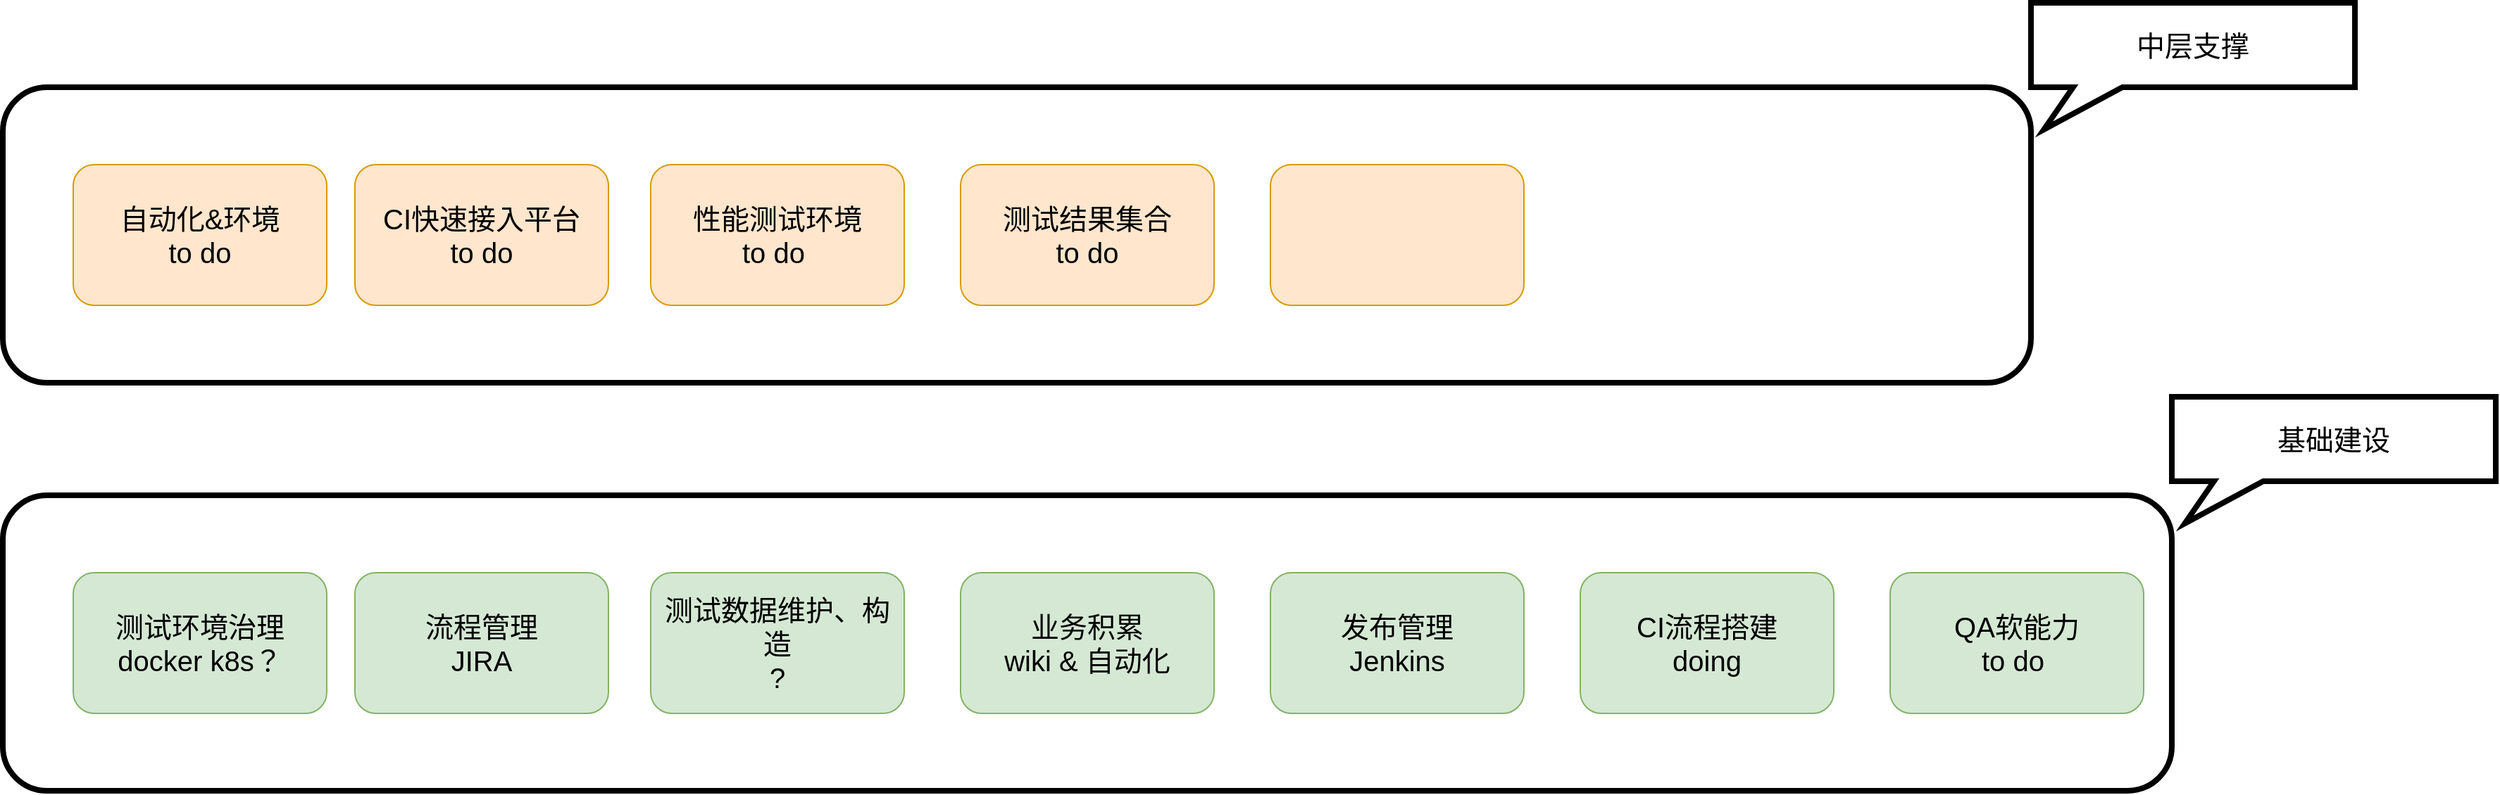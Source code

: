 <mxfile version="14.1.9" type="github">
  <diagram id="wr1Vg4WFNjLce9JvmpkT" name="Page-1">
    <mxGraphModel dx="2031" dy="1149" grid="1" gridSize="10" guides="1" tooltips="1" connect="1" arrows="1" fold="1" page="1" pageScale="1" pageWidth="1700" pageHeight="1100" math="0" shadow="0">
      <root>
        <mxCell id="0" />
        <mxCell id="1" parent="0" />
        <mxCell id="XUdV0GE2fvMEAlolcUsE-2" value="" style="rounded=1;whiteSpace=wrap;html=1;strokeWidth=4;" vertex="1" parent="1">
          <mxGeometry x="20" y="820" width="1540" height="210" as="geometry" />
        </mxCell>
        <mxCell id="XUdV0GE2fvMEAlolcUsE-4" value="基础建设" style="shape=callout;whiteSpace=wrap;html=1;perimeter=calloutPerimeter;base=35;size=30;position=0.13;position2=0.04;fontSize=20;strokeWidth=4;" vertex="1" parent="1">
          <mxGeometry x="1560" y="750" width="230" height="90" as="geometry" />
        </mxCell>
        <mxCell id="XUdV0GE2fvMEAlolcUsE-6" value="测试环境治理&lt;br&gt;docker k8s？" style="rounded=1;whiteSpace=wrap;html=1;fontSize=20;fillColor=#d5e8d4;strokeColor=#82b366;" vertex="1" parent="1">
          <mxGeometry x="70" y="875" width="180" height="100" as="geometry" />
        </mxCell>
        <mxCell id="XUdV0GE2fvMEAlolcUsE-7" value="流程管理&lt;br&gt;JIRA" style="rounded=1;whiteSpace=wrap;html=1;fontSize=20;fillColor=#d5e8d4;strokeColor=#82b366;" vertex="1" parent="1">
          <mxGeometry x="270" y="875" width="180" height="100" as="geometry" />
        </mxCell>
        <mxCell id="XUdV0GE2fvMEAlolcUsE-8" value="发布管理&lt;br&gt;Jenkins" style="rounded=1;whiteSpace=wrap;html=1;fontSize=20;fillColor=#d5e8d4;strokeColor=#82b366;" vertex="1" parent="1">
          <mxGeometry x="920" y="875" width="180" height="100" as="geometry" />
        </mxCell>
        <mxCell id="XUdV0GE2fvMEAlolcUsE-9" value="测试数据维护、构造&lt;br&gt;?" style="rounded=1;whiteSpace=wrap;html=1;fontSize=20;fillColor=#d5e8d4;strokeColor=#82b366;" vertex="1" parent="1">
          <mxGeometry x="480" y="875" width="180" height="100" as="geometry" />
        </mxCell>
        <mxCell id="XUdV0GE2fvMEAlolcUsE-10" value="业务积累&lt;br&gt;wiki &amp;amp; 自动化" style="rounded=1;whiteSpace=wrap;html=1;fontSize=20;fillColor=#d5e8d4;strokeColor=#82b366;" vertex="1" parent="1">
          <mxGeometry x="700" y="875" width="180" height="100" as="geometry" />
        </mxCell>
        <mxCell id="XUdV0GE2fvMEAlolcUsE-12" value="" style="rounded=1;whiteSpace=wrap;html=1;strokeWidth=4;" vertex="1" parent="1">
          <mxGeometry x="20" y="530" width="1440" height="210" as="geometry" />
        </mxCell>
        <mxCell id="XUdV0GE2fvMEAlolcUsE-13" value="中层支撑" style="shape=callout;whiteSpace=wrap;html=1;perimeter=calloutPerimeter;base=35;size=30;position=0.13;position2=0.04;fontSize=20;strokeWidth=4;" vertex="1" parent="1">
          <mxGeometry x="1460" y="470" width="230" height="90" as="geometry" />
        </mxCell>
        <mxCell id="XUdV0GE2fvMEAlolcUsE-14" value="自动化&amp;amp;环境&lt;br&gt;to do" style="rounded=1;whiteSpace=wrap;html=1;fontSize=20;fillColor=#ffe6cc;strokeColor=#d79b00;" vertex="1" parent="1">
          <mxGeometry x="70" y="585" width="180" height="100" as="geometry" />
        </mxCell>
        <mxCell id="XUdV0GE2fvMEAlolcUsE-15" value="CI快速接入平台&lt;br&gt;to do" style="rounded=1;whiteSpace=wrap;html=1;fontSize=20;fillColor=#ffe6cc;strokeColor=#d79b00;" vertex="1" parent="1">
          <mxGeometry x="270" y="585" width="180" height="100" as="geometry" />
        </mxCell>
        <mxCell id="XUdV0GE2fvMEAlolcUsE-16" value="性能测试环境&lt;br&gt;to do&amp;nbsp;" style="rounded=1;whiteSpace=wrap;html=1;fontSize=20;fillColor=#ffe6cc;strokeColor=#d79b00;" vertex="1" parent="1">
          <mxGeometry x="480" y="585" width="180" height="100" as="geometry" />
        </mxCell>
        <mxCell id="XUdV0GE2fvMEAlolcUsE-17" value="测试结果集合&lt;br&gt;to do" style="rounded=1;whiteSpace=wrap;html=1;fontSize=20;fillColor=#ffe6cc;strokeColor=#d79b00;" vertex="1" parent="1">
          <mxGeometry x="700" y="585" width="180" height="100" as="geometry" />
        </mxCell>
        <mxCell id="XUdV0GE2fvMEAlolcUsE-18" value="" style="rounded=1;whiteSpace=wrap;html=1;fontSize=20;fillColor=#ffe6cc;strokeColor=#d79b00;" vertex="1" parent="1">
          <mxGeometry x="920" y="585" width="180" height="100" as="geometry" />
        </mxCell>
        <mxCell id="XUdV0GE2fvMEAlolcUsE-19" value="CI流程搭建&lt;br&gt;doing" style="rounded=1;whiteSpace=wrap;html=1;fontSize=20;fillColor=#d5e8d4;strokeColor=#82b366;" vertex="1" parent="1">
          <mxGeometry x="1140" y="875" width="180" height="100" as="geometry" />
        </mxCell>
        <mxCell id="XUdV0GE2fvMEAlolcUsE-20" value="QA软能力&lt;br&gt;to do&amp;nbsp;" style="rounded=1;whiteSpace=wrap;html=1;fontSize=20;fillColor=#d5e8d4;strokeColor=#82b366;" vertex="1" parent="1">
          <mxGeometry x="1360" y="875" width="180" height="100" as="geometry" />
        </mxCell>
      </root>
    </mxGraphModel>
  </diagram>
</mxfile>
